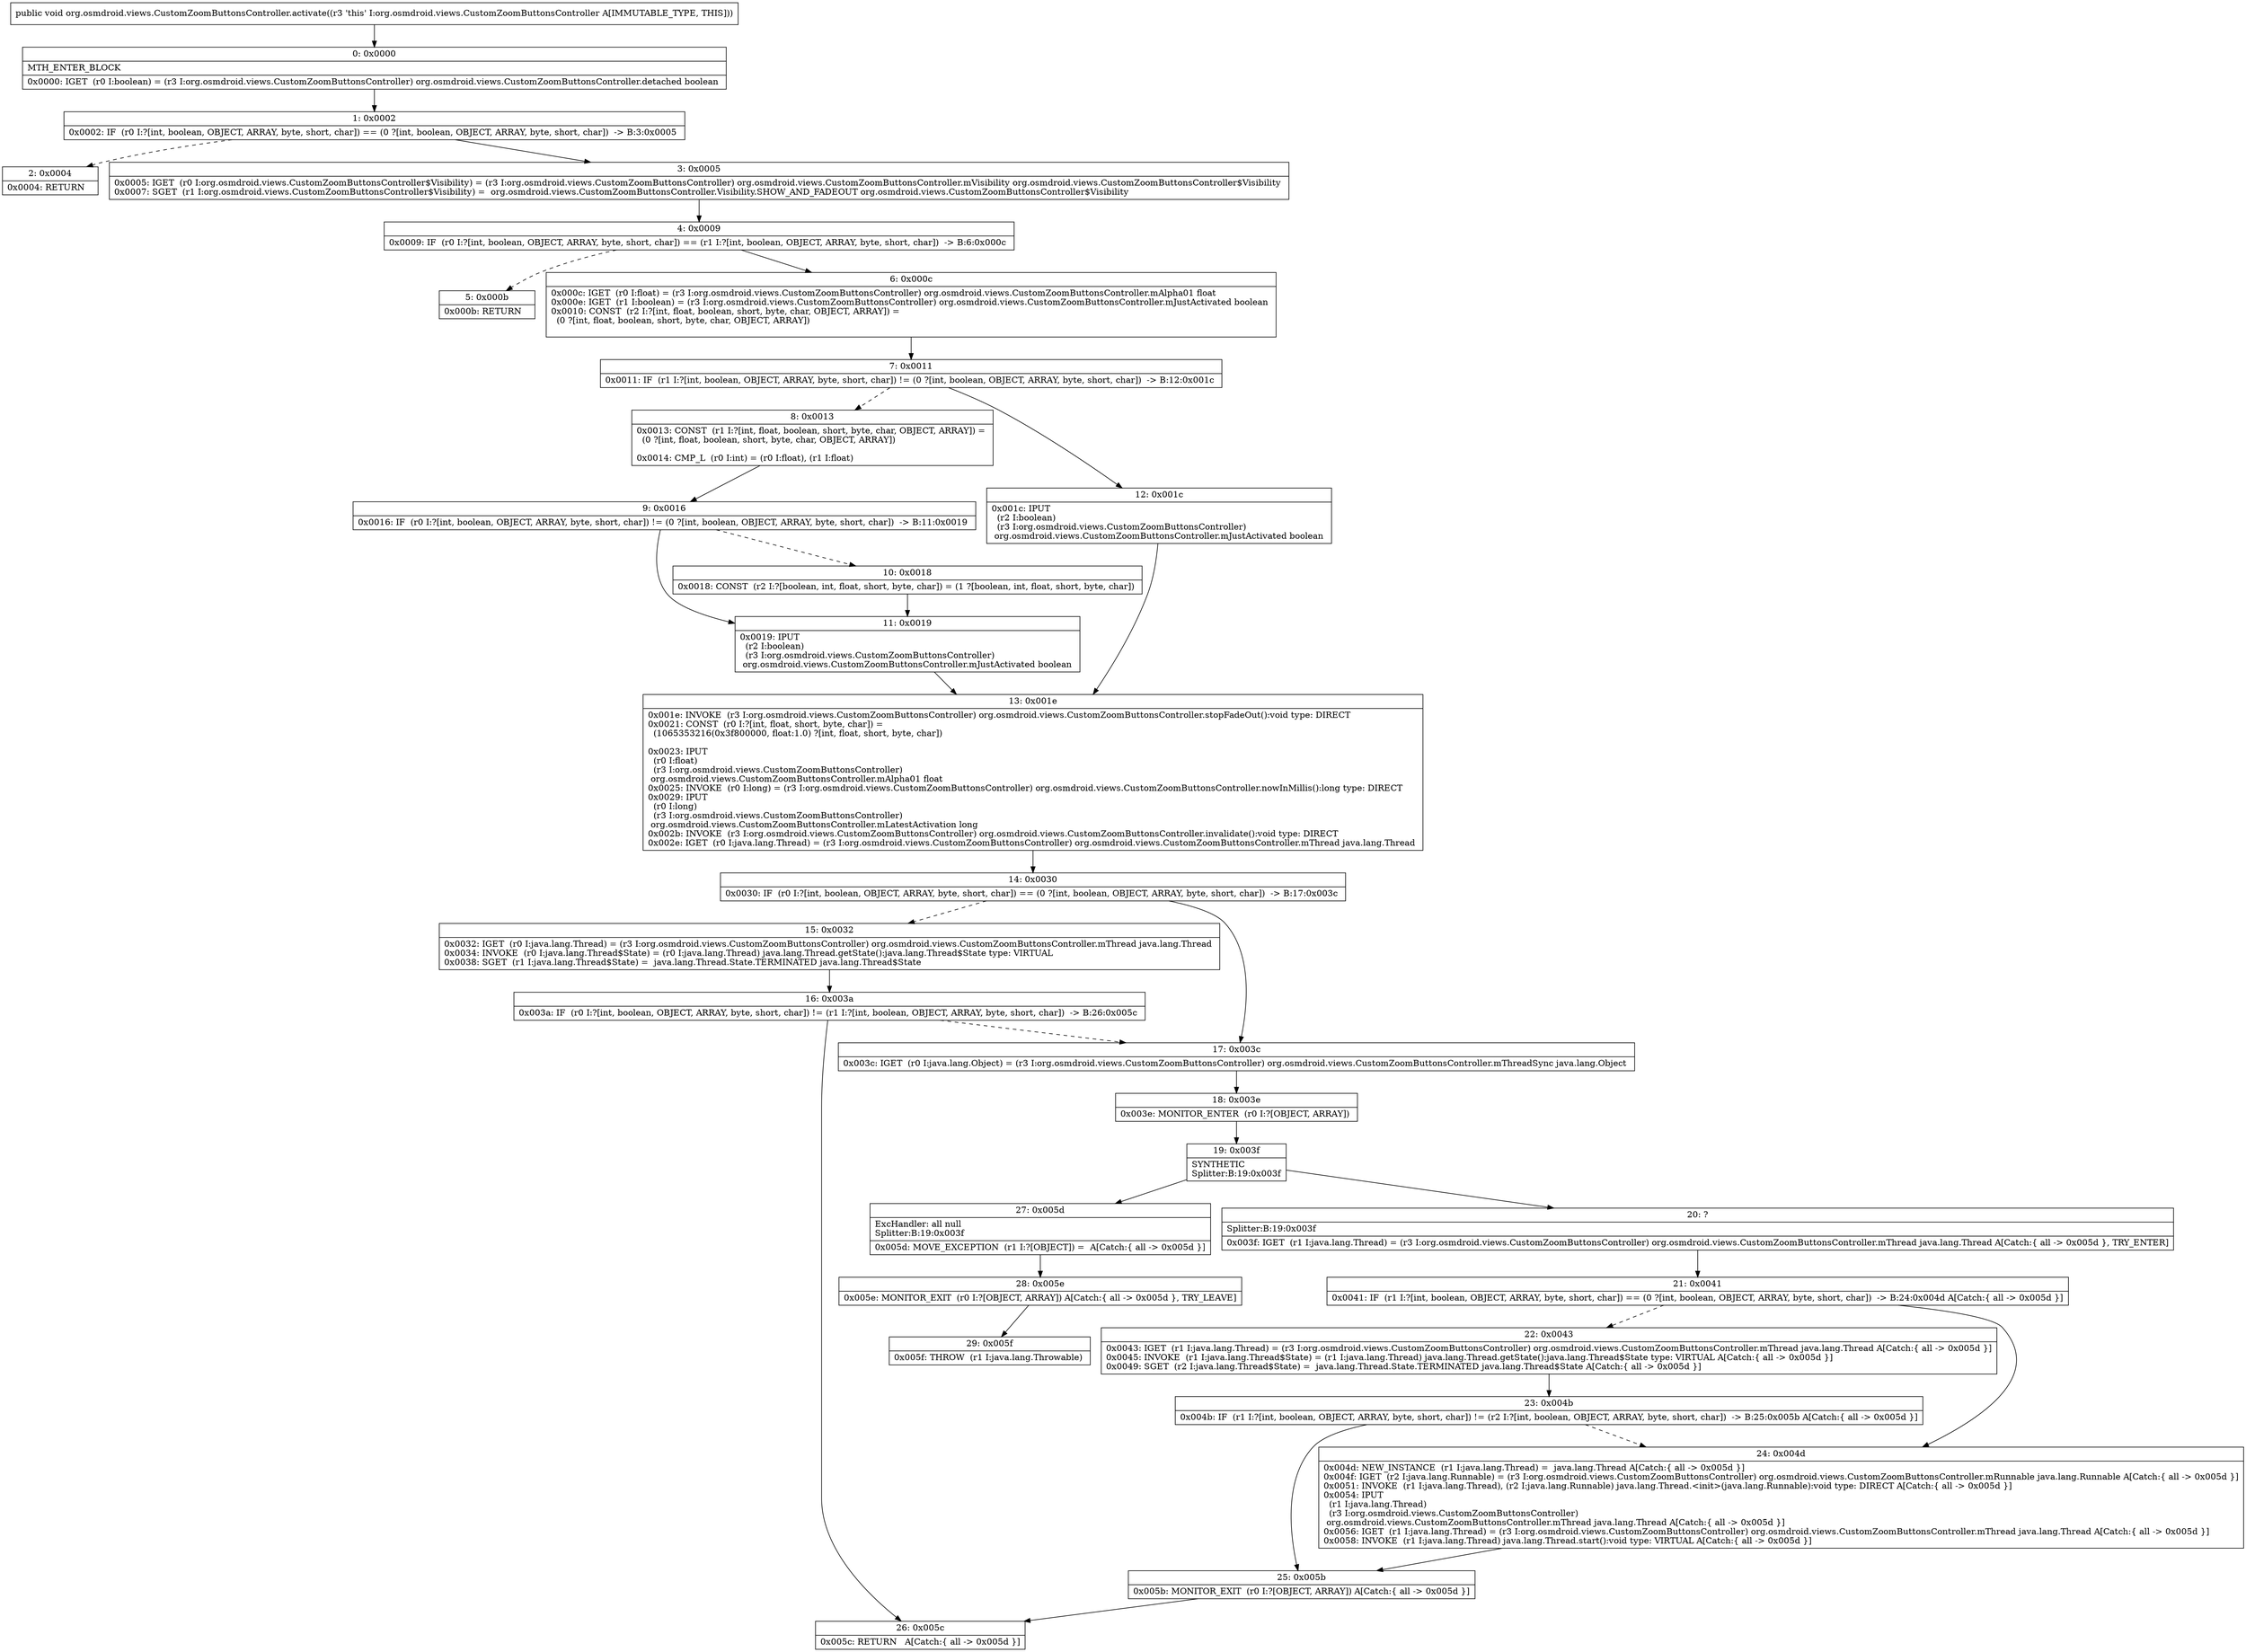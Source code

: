 digraph "CFG fororg.osmdroid.views.CustomZoomButtonsController.activate()V" {
Node_0 [shape=record,label="{0\:\ 0x0000|MTH_ENTER_BLOCK\l|0x0000: IGET  (r0 I:boolean) = (r3 I:org.osmdroid.views.CustomZoomButtonsController) org.osmdroid.views.CustomZoomButtonsController.detached boolean \l}"];
Node_1 [shape=record,label="{1\:\ 0x0002|0x0002: IF  (r0 I:?[int, boolean, OBJECT, ARRAY, byte, short, char]) == (0 ?[int, boolean, OBJECT, ARRAY, byte, short, char])  \-\> B:3:0x0005 \l}"];
Node_2 [shape=record,label="{2\:\ 0x0004|0x0004: RETURN   \l}"];
Node_3 [shape=record,label="{3\:\ 0x0005|0x0005: IGET  (r0 I:org.osmdroid.views.CustomZoomButtonsController$Visibility) = (r3 I:org.osmdroid.views.CustomZoomButtonsController) org.osmdroid.views.CustomZoomButtonsController.mVisibility org.osmdroid.views.CustomZoomButtonsController$Visibility \l0x0007: SGET  (r1 I:org.osmdroid.views.CustomZoomButtonsController$Visibility) =  org.osmdroid.views.CustomZoomButtonsController.Visibility.SHOW_AND_FADEOUT org.osmdroid.views.CustomZoomButtonsController$Visibility \l}"];
Node_4 [shape=record,label="{4\:\ 0x0009|0x0009: IF  (r0 I:?[int, boolean, OBJECT, ARRAY, byte, short, char]) == (r1 I:?[int, boolean, OBJECT, ARRAY, byte, short, char])  \-\> B:6:0x000c \l}"];
Node_5 [shape=record,label="{5\:\ 0x000b|0x000b: RETURN   \l}"];
Node_6 [shape=record,label="{6\:\ 0x000c|0x000c: IGET  (r0 I:float) = (r3 I:org.osmdroid.views.CustomZoomButtonsController) org.osmdroid.views.CustomZoomButtonsController.mAlpha01 float \l0x000e: IGET  (r1 I:boolean) = (r3 I:org.osmdroid.views.CustomZoomButtonsController) org.osmdroid.views.CustomZoomButtonsController.mJustActivated boolean \l0x0010: CONST  (r2 I:?[int, float, boolean, short, byte, char, OBJECT, ARRAY]) = \l  (0 ?[int, float, boolean, short, byte, char, OBJECT, ARRAY])\l \l}"];
Node_7 [shape=record,label="{7\:\ 0x0011|0x0011: IF  (r1 I:?[int, boolean, OBJECT, ARRAY, byte, short, char]) != (0 ?[int, boolean, OBJECT, ARRAY, byte, short, char])  \-\> B:12:0x001c \l}"];
Node_8 [shape=record,label="{8\:\ 0x0013|0x0013: CONST  (r1 I:?[int, float, boolean, short, byte, char, OBJECT, ARRAY]) = \l  (0 ?[int, float, boolean, short, byte, char, OBJECT, ARRAY])\l \l0x0014: CMP_L  (r0 I:int) = (r0 I:float), (r1 I:float) \l}"];
Node_9 [shape=record,label="{9\:\ 0x0016|0x0016: IF  (r0 I:?[int, boolean, OBJECT, ARRAY, byte, short, char]) != (0 ?[int, boolean, OBJECT, ARRAY, byte, short, char])  \-\> B:11:0x0019 \l}"];
Node_10 [shape=record,label="{10\:\ 0x0018|0x0018: CONST  (r2 I:?[boolean, int, float, short, byte, char]) = (1 ?[boolean, int, float, short, byte, char]) \l}"];
Node_11 [shape=record,label="{11\:\ 0x0019|0x0019: IPUT  \l  (r2 I:boolean)\l  (r3 I:org.osmdroid.views.CustomZoomButtonsController)\l org.osmdroid.views.CustomZoomButtonsController.mJustActivated boolean \l}"];
Node_12 [shape=record,label="{12\:\ 0x001c|0x001c: IPUT  \l  (r2 I:boolean)\l  (r3 I:org.osmdroid.views.CustomZoomButtonsController)\l org.osmdroid.views.CustomZoomButtonsController.mJustActivated boolean \l}"];
Node_13 [shape=record,label="{13\:\ 0x001e|0x001e: INVOKE  (r3 I:org.osmdroid.views.CustomZoomButtonsController) org.osmdroid.views.CustomZoomButtonsController.stopFadeOut():void type: DIRECT \l0x0021: CONST  (r0 I:?[int, float, short, byte, char]) = \l  (1065353216(0x3f800000, float:1.0) ?[int, float, short, byte, char])\l \l0x0023: IPUT  \l  (r0 I:float)\l  (r3 I:org.osmdroid.views.CustomZoomButtonsController)\l org.osmdroid.views.CustomZoomButtonsController.mAlpha01 float \l0x0025: INVOKE  (r0 I:long) = (r3 I:org.osmdroid.views.CustomZoomButtonsController) org.osmdroid.views.CustomZoomButtonsController.nowInMillis():long type: DIRECT \l0x0029: IPUT  \l  (r0 I:long)\l  (r3 I:org.osmdroid.views.CustomZoomButtonsController)\l org.osmdroid.views.CustomZoomButtonsController.mLatestActivation long \l0x002b: INVOKE  (r3 I:org.osmdroid.views.CustomZoomButtonsController) org.osmdroid.views.CustomZoomButtonsController.invalidate():void type: DIRECT \l0x002e: IGET  (r0 I:java.lang.Thread) = (r3 I:org.osmdroid.views.CustomZoomButtonsController) org.osmdroid.views.CustomZoomButtonsController.mThread java.lang.Thread \l}"];
Node_14 [shape=record,label="{14\:\ 0x0030|0x0030: IF  (r0 I:?[int, boolean, OBJECT, ARRAY, byte, short, char]) == (0 ?[int, boolean, OBJECT, ARRAY, byte, short, char])  \-\> B:17:0x003c \l}"];
Node_15 [shape=record,label="{15\:\ 0x0032|0x0032: IGET  (r0 I:java.lang.Thread) = (r3 I:org.osmdroid.views.CustomZoomButtonsController) org.osmdroid.views.CustomZoomButtonsController.mThread java.lang.Thread \l0x0034: INVOKE  (r0 I:java.lang.Thread$State) = (r0 I:java.lang.Thread) java.lang.Thread.getState():java.lang.Thread$State type: VIRTUAL \l0x0038: SGET  (r1 I:java.lang.Thread$State) =  java.lang.Thread.State.TERMINATED java.lang.Thread$State \l}"];
Node_16 [shape=record,label="{16\:\ 0x003a|0x003a: IF  (r0 I:?[int, boolean, OBJECT, ARRAY, byte, short, char]) != (r1 I:?[int, boolean, OBJECT, ARRAY, byte, short, char])  \-\> B:26:0x005c \l}"];
Node_17 [shape=record,label="{17\:\ 0x003c|0x003c: IGET  (r0 I:java.lang.Object) = (r3 I:org.osmdroid.views.CustomZoomButtonsController) org.osmdroid.views.CustomZoomButtonsController.mThreadSync java.lang.Object \l}"];
Node_18 [shape=record,label="{18\:\ 0x003e|0x003e: MONITOR_ENTER  (r0 I:?[OBJECT, ARRAY]) \l}"];
Node_19 [shape=record,label="{19\:\ 0x003f|SYNTHETIC\lSplitter:B:19:0x003f\l}"];
Node_20 [shape=record,label="{20\:\ ?|Splitter:B:19:0x003f\l|0x003f: IGET  (r1 I:java.lang.Thread) = (r3 I:org.osmdroid.views.CustomZoomButtonsController) org.osmdroid.views.CustomZoomButtonsController.mThread java.lang.Thread A[Catch:\{ all \-\> 0x005d \}, TRY_ENTER]\l}"];
Node_21 [shape=record,label="{21\:\ 0x0041|0x0041: IF  (r1 I:?[int, boolean, OBJECT, ARRAY, byte, short, char]) == (0 ?[int, boolean, OBJECT, ARRAY, byte, short, char])  \-\> B:24:0x004d A[Catch:\{ all \-\> 0x005d \}]\l}"];
Node_22 [shape=record,label="{22\:\ 0x0043|0x0043: IGET  (r1 I:java.lang.Thread) = (r3 I:org.osmdroid.views.CustomZoomButtonsController) org.osmdroid.views.CustomZoomButtonsController.mThread java.lang.Thread A[Catch:\{ all \-\> 0x005d \}]\l0x0045: INVOKE  (r1 I:java.lang.Thread$State) = (r1 I:java.lang.Thread) java.lang.Thread.getState():java.lang.Thread$State type: VIRTUAL A[Catch:\{ all \-\> 0x005d \}]\l0x0049: SGET  (r2 I:java.lang.Thread$State) =  java.lang.Thread.State.TERMINATED java.lang.Thread$State A[Catch:\{ all \-\> 0x005d \}]\l}"];
Node_23 [shape=record,label="{23\:\ 0x004b|0x004b: IF  (r1 I:?[int, boolean, OBJECT, ARRAY, byte, short, char]) != (r2 I:?[int, boolean, OBJECT, ARRAY, byte, short, char])  \-\> B:25:0x005b A[Catch:\{ all \-\> 0x005d \}]\l}"];
Node_24 [shape=record,label="{24\:\ 0x004d|0x004d: NEW_INSTANCE  (r1 I:java.lang.Thread) =  java.lang.Thread A[Catch:\{ all \-\> 0x005d \}]\l0x004f: IGET  (r2 I:java.lang.Runnable) = (r3 I:org.osmdroid.views.CustomZoomButtonsController) org.osmdroid.views.CustomZoomButtonsController.mRunnable java.lang.Runnable A[Catch:\{ all \-\> 0x005d \}]\l0x0051: INVOKE  (r1 I:java.lang.Thread), (r2 I:java.lang.Runnable) java.lang.Thread.\<init\>(java.lang.Runnable):void type: DIRECT A[Catch:\{ all \-\> 0x005d \}]\l0x0054: IPUT  \l  (r1 I:java.lang.Thread)\l  (r3 I:org.osmdroid.views.CustomZoomButtonsController)\l org.osmdroid.views.CustomZoomButtonsController.mThread java.lang.Thread A[Catch:\{ all \-\> 0x005d \}]\l0x0056: IGET  (r1 I:java.lang.Thread) = (r3 I:org.osmdroid.views.CustomZoomButtonsController) org.osmdroid.views.CustomZoomButtonsController.mThread java.lang.Thread A[Catch:\{ all \-\> 0x005d \}]\l0x0058: INVOKE  (r1 I:java.lang.Thread) java.lang.Thread.start():void type: VIRTUAL A[Catch:\{ all \-\> 0x005d \}]\l}"];
Node_25 [shape=record,label="{25\:\ 0x005b|0x005b: MONITOR_EXIT  (r0 I:?[OBJECT, ARRAY]) A[Catch:\{ all \-\> 0x005d \}]\l}"];
Node_26 [shape=record,label="{26\:\ 0x005c|0x005c: RETURN   A[Catch:\{ all \-\> 0x005d \}]\l}"];
Node_27 [shape=record,label="{27\:\ 0x005d|ExcHandler: all null\lSplitter:B:19:0x003f\l|0x005d: MOVE_EXCEPTION  (r1 I:?[OBJECT]) =  A[Catch:\{ all \-\> 0x005d \}]\l}"];
Node_28 [shape=record,label="{28\:\ 0x005e|0x005e: MONITOR_EXIT  (r0 I:?[OBJECT, ARRAY]) A[Catch:\{ all \-\> 0x005d \}, TRY_LEAVE]\l}"];
Node_29 [shape=record,label="{29\:\ 0x005f|0x005f: THROW  (r1 I:java.lang.Throwable) \l}"];
MethodNode[shape=record,label="{public void org.osmdroid.views.CustomZoomButtonsController.activate((r3 'this' I:org.osmdroid.views.CustomZoomButtonsController A[IMMUTABLE_TYPE, THIS])) }"];
MethodNode -> Node_0;
Node_0 -> Node_1;
Node_1 -> Node_2[style=dashed];
Node_1 -> Node_3;
Node_3 -> Node_4;
Node_4 -> Node_5[style=dashed];
Node_4 -> Node_6;
Node_6 -> Node_7;
Node_7 -> Node_8[style=dashed];
Node_7 -> Node_12;
Node_8 -> Node_9;
Node_9 -> Node_10[style=dashed];
Node_9 -> Node_11;
Node_10 -> Node_11;
Node_11 -> Node_13;
Node_12 -> Node_13;
Node_13 -> Node_14;
Node_14 -> Node_15[style=dashed];
Node_14 -> Node_17;
Node_15 -> Node_16;
Node_16 -> Node_17[style=dashed];
Node_16 -> Node_26;
Node_17 -> Node_18;
Node_18 -> Node_19;
Node_19 -> Node_20;
Node_19 -> Node_27;
Node_20 -> Node_21;
Node_21 -> Node_22[style=dashed];
Node_21 -> Node_24;
Node_22 -> Node_23;
Node_23 -> Node_24[style=dashed];
Node_23 -> Node_25;
Node_24 -> Node_25;
Node_25 -> Node_26;
Node_27 -> Node_28;
Node_28 -> Node_29;
}

